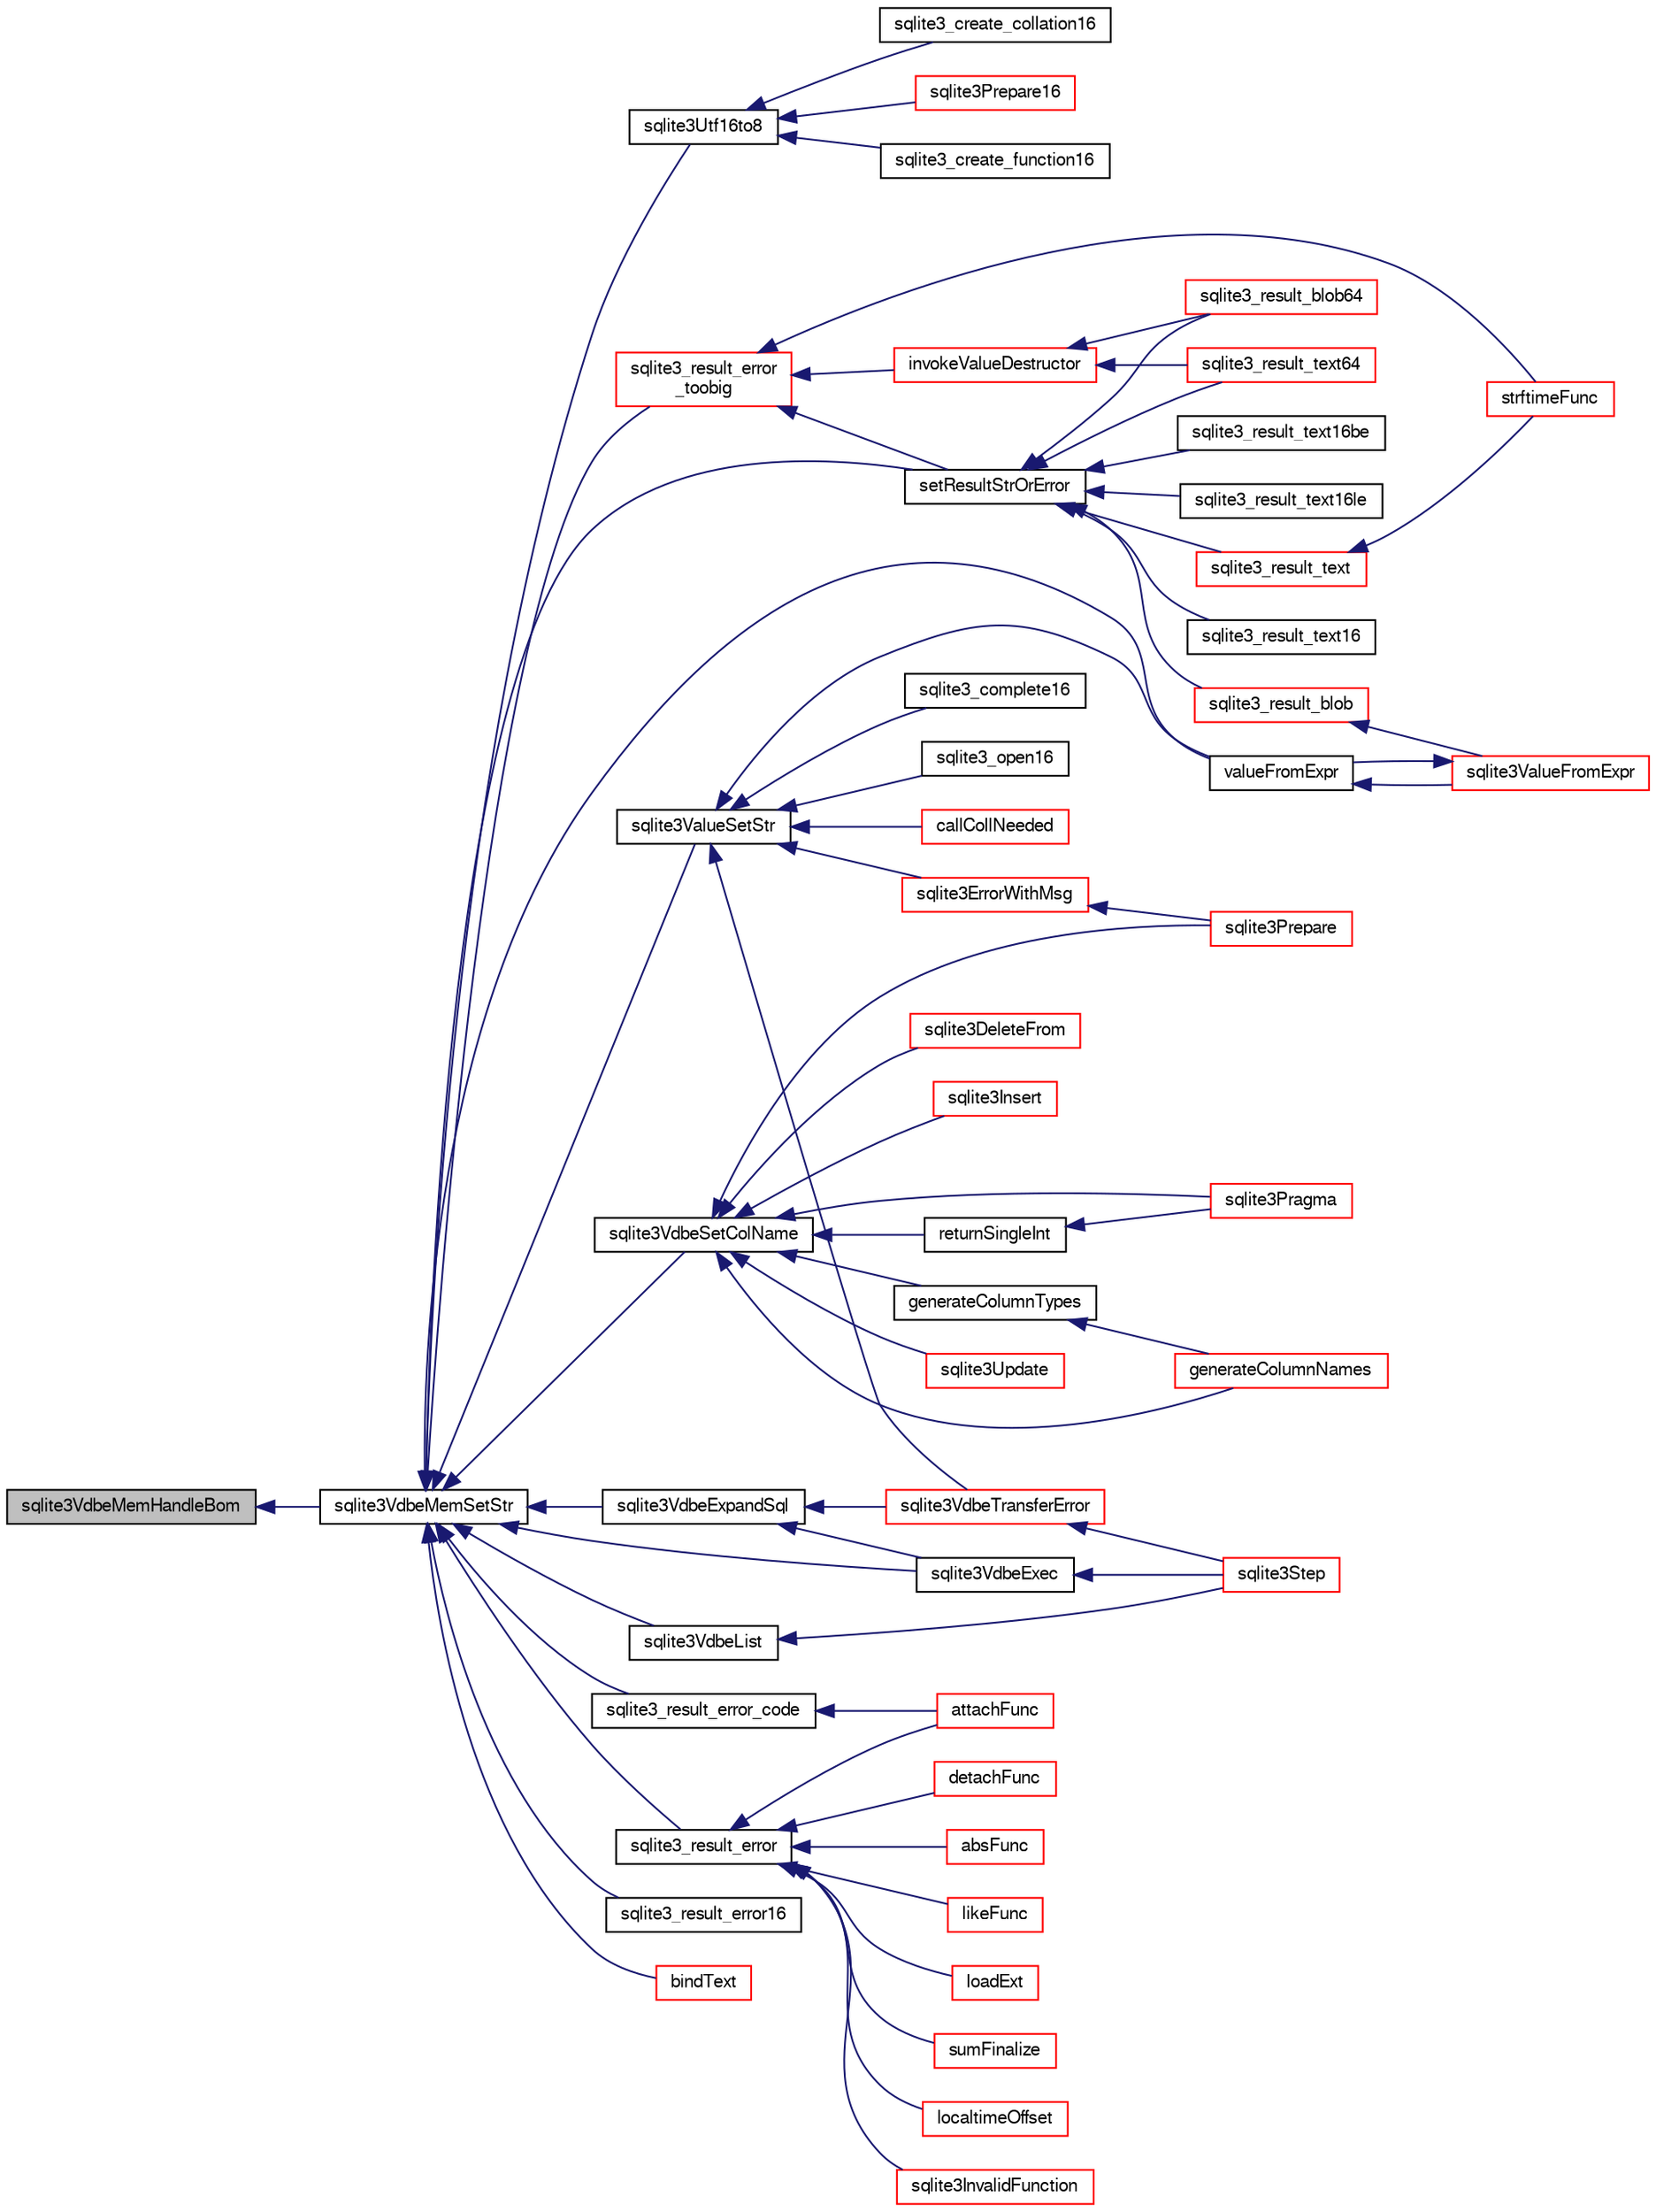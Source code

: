 digraph "sqlite3VdbeMemHandleBom"
{
  edge [fontname="FreeSans",fontsize="10",labelfontname="FreeSans",labelfontsize="10"];
  node [fontname="FreeSans",fontsize="10",shape=record];
  rankdir="LR";
  Node769766 [label="sqlite3VdbeMemHandleBom",height=0.2,width=0.4,color="black", fillcolor="grey75", style="filled", fontcolor="black"];
  Node769766 -> Node769767 [dir="back",color="midnightblue",fontsize="10",style="solid",fontname="FreeSans"];
  Node769767 [label="sqlite3VdbeMemSetStr",height=0.2,width=0.4,color="black", fillcolor="white", style="filled",URL="$sqlite3_8c.html#a9697bec7c3b512483638ea3646191d7d"];
  Node769767 -> Node769768 [dir="back",color="midnightblue",fontsize="10",style="solid",fontname="FreeSans"];
  Node769768 [label="sqlite3Utf16to8",height=0.2,width=0.4,color="black", fillcolor="white", style="filled",URL="$sqlite3_8c.html#a2c2d4b96de83192463964b77bdc524ae"];
  Node769768 -> Node769769 [dir="back",color="midnightblue",fontsize="10",style="solid",fontname="FreeSans"];
  Node769769 [label="sqlite3Prepare16",height=0.2,width=0.4,color="red", fillcolor="white", style="filled",URL="$sqlite3_8c.html#a5842e6724b91885125f83c438da1f15b"];
  Node769768 -> Node769772 [dir="back",color="midnightblue",fontsize="10",style="solid",fontname="FreeSans"];
  Node769772 [label="sqlite3_create_function16",height=0.2,width=0.4,color="black", fillcolor="white", style="filled",URL="$sqlite3_8h.html#a8751bf4e2e9dbc53f2df8c00a53b3ace"];
  Node769768 -> Node769773 [dir="back",color="midnightblue",fontsize="10",style="solid",fontname="FreeSans"];
  Node769773 [label="sqlite3_create_collation16",height=0.2,width=0.4,color="black", fillcolor="white", style="filled",URL="$sqlite3_8h.html#a445eeb90caf851d2c8e329142a5ee906"];
  Node769767 -> Node769774 [dir="back",color="midnightblue",fontsize="10",style="solid",fontname="FreeSans"];
  Node769774 [label="valueFromExpr",height=0.2,width=0.4,color="black", fillcolor="white", style="filled",URL="$sqlite3_8c.html#a08f91b27c0189e8b5bcdea6537466b7c"];
  Node769774 -> Node769775 [dir="back",color="midnightblue",fontsize="10",style="solid",fontname="FreeSans"];
  Node769775 [label="sqlite3ValueFromExpr",height=0.2,width=0.4,color="red", fillcolor="white", style="filled",URL="$sqlite3_8c.html#af103c812684544760641a1cd4d9745df"];
  Node769775 -> Node769774 [dir="back",color="midnightblue",fontsize="10",style="solid",fontname="FreeSans"];
  Node769767 -> Node769854 [dir="back",color="midnightblue",fontsize="10",style="solid",fontname="FreeSans"];
  Node769854 [label="sqlite3ValueSetStr",height=0.2,width=0.4,color="black", fillcolor="white", style="filled",URL="$sqlite3_8c.html#a1fd40749f47941ee97ff6d798e2bc67e"];
  Node769854 -> Node769855 [dir="back",color="midnightblue",fontsize="10",style="solid",fontname="FreeSans"];
  Node769855 [label="sqlite3ErrorWithMsg",height=0.2,width=0.4,color="red", fillcolor="white", style="filled",URL="$sqlite3_8c.html#a11feb4cd8e77d59df266587cfe1b2641"];
  Node769855 -> Node769977 [dir="back",color="midnightblue",fontsize="10",style="solid",fontname="FreeSans"];
  Node769977 [label="sqlite3Prepare",height=0.2,width=0.4,color="red", fillcolor="white", style="filled",URL="$sqlite3_8c.html#acb25890858d0bf4b12eb7aae569f0c7b"];
  Node769854 -> Node769774 [dir="back",color="midnightblue",fontsize="10",style="solid",fontname="FreeSans"];
  Node769854 -> Node770056 [dir="back",color="midnightblue",fontsize="10",style="solid",fontname="FreeSans"];
  Node770056 [label="sqlite3VdbeTransferError",height=0.2,width=0.4,color="red", fillcolor="white", style="filled",URL="$sqlite3_8c.html#aaf4a567b51602bb6d7bb150e6c72de69"];
  Node770056 -> Node769868 [dir="back",color="midnightblue",fontsize="10",style="solid",fontname="FreeSans"];
  Node769868 [label="sqlite3Step",height=0.2,width=0.4,color="red", fillcolor="white", style="filled",URL="$sqlite3_8c.html#a3f2872e873e2758a4beedad1d5113554"];
  Node769854 -> Node770057 [dir="back",color="midnightblue",fontsize="10",style="solid",fontname="FreeSans"];
  Node770057 [label="callCollNeeded",height=0.2,width=0.4,color="red", fillcolor="white", style="filled",URL="$sqlite3_8c.html#a4b69d70c8956d161ab4ec05d87ae1054"];
  Node769854 -> Node770089 [dir="back",color="midnightblue",fontsize="10",style="solid",fontname="FreeSans"];
  Node770089 [label="sqlite3_complete16",height=0.2,width=0.4,color="black", fillcolor="white", style="filled",URL="$sqlite3_8h.html#a3260341c2ef82787acca48414a1d03a1"];
  Node769854 -> Node770012 [dir="back",color="midnightblue",fontsize="10",style="solid",fontname="FreeSans"];
  Node770012 [label="sqlite3_open16",height=0.2,width=0.4,color="black", fillcolor="white", style="filled",URL="$sqlite3_8h.html#adbc401bb96713f32e553db32f6f3ca33"];
  Node769767 -> Node770090 [dir="back",color="midnightblue",fontsize="10",style="solid",fontname="FreeSans"];
  Node770090 [label="sqlite3VdbeList",height=0.2,width=0.4,color="black", fillcolor="white", style="filled",URL="$sqlite3_8c.html#a61f5dfb765135a9982025bab8944f7fd"];
  Node770090 -> Node769868 [dir="back",color="midnightblue",fontsize="10",style="solid",fontname="FreeSans"];
  Node769767 -> Node770091 [dir="back",color="midnightblue",fontsize="10",style="solid",fontname="FreeSans"];
  Node770091 [label="sqlite3VdbeSetColName",height=0.2,width=0.4,color="black", fillcolor="white", style="filled",URL="$sqlite3_8c.html#a05534e7d71a734a43c35ae061ef45e6e"];
  Node770091 -> Node769801 [dir="back",color="midnightblue",fontsize="10",style="solid",fontname="FreeSans"];
  Node769801 [label="sqlite3DeleteFrom",height=0.2,width=0.4,color="red", fillcolor="white", style="filled",URL="$sqlite3_8c.html#ab9b4b45349188b49eabb23f94608a091"];
  Node770091 -> Node769811 [dir="back",color="midnightblue",fontsize="10",style="solid",fontname="FreeSans"];
  Node769811 [label="sqlite3Insert",height=0.2,width=0.4,color="red", fillcolor="white", style="filled",URL="$sqlite3_8c.html#a5b17c9c2000bae6bdff8e6be48d7dc2b"];
  Node770091 -> Node770092 [dir="back",color="midnightblue",fontsize="10",style="solid",fontname="FreeSans"];
  Node770092 [label="returnSingleInt",height=0.2,width=0.4,color="black", fillcolor="white", style="filled",URL="$sqlite3_8c.html#ac113284b70126c8f10e1603da0b16b26"];
  Node770092 -> Node769814 [dir="back",color="midnightblue",fontsize="10",style="solid",fontname="FreeSans"];
  Node769814 [label="sqlite3Pragma",height=0.2,width=0.4,color="red", fillcolor="white", style="filled",URL="$sqlite3_8c.html#a111391370f58f8e6a6eca51fd34d62ed"];
  Node770091 -> Node769814 [dir="back",color="midnightblue",fontsize="10",style="solid",fontname="FreeSans"];
  Node770091 -> Node769977 [dir="back",color="midnightblue",fontsize="10",style="solid",fontname="FreeSans"];
  Node770091 -> Node770093 [dir="back",color="midnightblue",fontsize="10",style="solid",fontname="FreeSans"];
  Node770093 [label="generateColumnTypes",height=0.2,width=0.4,color="black", fillcolor="white", style="filled",URL="$sqlite3_8c.html#ab8cd9b03f3ad634e6b70d30f8633add9"];
  Node770093 -> Node770094 [dir="back",color="midnightblue",fontsize="10",style="solid",fontname="FreeSans"];
  Node770094 [label="generateColumnNames",height=0.2,width=0.4,color="red", fillcolor="white", style="filled",URL="$sqlite3_8c.html#a9373f35df9061335d5b371e7bbf22a11"];
  Node770091 -> Node770094 [dir="back",color="midnightblue",fontsize="10",style="solid",fontname="FreeSans"];
  Node770091 -> Node769809 [dir="back",color="midnightblue",fontsize="10",style="solid",fontname="FreeSans"];
  Node769809 [label="sqlite3Update",height=0.2,width=0.4,color="red", fillcolor="white", style="filled",URL="$sqlite3_8c.html#ac5aa67c46e8cc8174566fabe6809fafa"];
  Node769767 -> Node770095 [dir="back",color="midnightblue",fontsize="10",style="solid",fontname="FreeSans"];
  Node770095 [label="setResultStrOrError",height=0.2,width=0.4,color="black", fillcolor="white", style="filled",URL="$sqlite3_8c.html#af1d0f45c261a19434fad327798cc6d6b"];
  Node770095 -> Node770096 [dir="back",color="midnightblue",fontsize="10",style="solid",fontname="FreeSans"];
  Node770096 [label="sqlite3_result_blob",height=0.2,width=0.4,color="red", fillcolor="white", style="filled",URL="$sqlite3_8h.html#aa37a7968d2cc1824ff30313c9d2a8b3c"];
  Node770096 -> Node769775 [dir="back",color="midnightblue",fontsize="10",style="solid",fontname="FreeSans"];
  Node770095 -> Node770623 [dir="back",color="midnightblue",fontsize="10",style="solid",fontname="FreeSans"];
  Node770623 [label="sqlite3_result_blob64",height=0.2,width=0.4,color="red", fillcolor="white", style="filled",URL="$sqlite3_8h.html#a2705d099be89bf11179ab5b75b56a1b2"];
  Node770095 -> Node770624 [dir="back",color="midnightblue",fontsize="10",style="solid",fontname="FreeSans"];
  Node770624 [label="sqlite3_result_text",height=0.2,width=0.4,color="red", fillcolor="white", style="filled",URL="$sqlite3_8h.html#a2c06bc83045bd7986b89e5e8bd689bdf"];
  Node770624 -> Node770360 [dir="back",color="midnightblue",fontsize="10",style="solid",fontname="FreeSans"];
  Node770360 [label="strftimeFunc",height=0.2,width=0.4,color="red", fillcolor="white", style="filled",URL="$sqlite3_8c.html#af531defbf93ba3aef96decedeafb344f"];
  Node770095 -> Node770629 [dir="back",color="midnightblue",fontsize="10",style="solid",fontname="FreeSans"];
  Node770629 [label="sqlite3_result_text64",height=0.2,width=0.4,color="red", fillcolor="white", style="filled",URL="$sqlite3_8h.html#affa34bce1f22b7acb9e5b4ade4e09ee1"];
  Node770095 -> Node770630 [dir="back",color="midnightblue",fontsize="10",style="solid",fontname="FreeSans"];
  Node770630 [label="sqlite3_result_text16",height=0.2,width=0.4,color="black", fillcolor="white", style="filled",URL="$sqlite3_8h.html#af7d06a8a5c730d8d76a81994efd24741"];
  Node770095 -> Node770631 [dir="back",color="midnightblue",fontsize="10",style="solid",fontname="FreeSans"];
  Node770631 [label="sqlite3_result_text16be",height=0.2,width=0.4,color="black", fillcolor="white", style="filled",URL="$sqlite3_8h.html#a2d7956a1e23f09dd309c3f08539b6361"];
  Node770095 -> Node770632 [dir="back",color="midnightblue",fontsize="10",style="solid",fontname="FreeSans"];
  Node770632 [label="sqlite3_result_text16le",height=0.2,width=0.4,color="black", fillcolor="white", style="filled",URL="$sqlite3_8h.html#ae5cc54e4d40fcfad204fa09323a3cd20"];
  Node769767 -> Node770633 [dir="back",color="midnightblue",fontsize="10",style="solid",fontname="FreeSans"];
  Node770633 [label="sqlite3_result_error",height=0.2,width=0.4,color="black", fillcolor="white", style="filled",URL="$sqlite3_8h.html#a577161e1b67908b94f47007aaa6ae4c4"];
  Node770633 -> Node770634 [dir="back",color="midnightblue",fontsize="10",style="solid",fontname="FreeSans"];
  Node770634 [label="localtimeOffset",height=0.2,width=0.4,color="red", fillcolor="white", style="filled",URL="$sqlite3_8c.html#a90df73d3001a38322fee639ae369b637"];
  Node770633 -> Node770345 [dir="back",color="midnightblue",fontsize="10",style="solid",fontname="FreeSans"];
  Node770345 [label="sqlite3InvalidFunction",height=0.2,width=0.4,color="red", fillcolor="white", style="filled",URL="$sqlite3_8c.html#af6025be1f4733eabe60702a187c97da9"];
  Node770633 -> Node769891 [dir="back",color="midnightblue",fontsize="10",style="solid",fontname="FreeSans"];
  Node769891 [label="attachFunc",height=0.2,width=0.4,color="red", fillcolor="white", style="filled",URL="$sqlite3_8c.html#a69cb751a7da501b9a0aa37e0d7c3eaf7"];
  Node770633 -> Node769998 [dir="back",color="midnightblue",fontsize="10",style="solid",fontname="FreeSans"];
  Node769998 [label="detachFunc",height=0.2,width=0.4,color="red", fillcolor="white", style="filled",URL="$sqlite3_8c.html#a2b3dd04cb87abd088926ab0082a60b77"];
  Node770633 -> Node770636 [dir="back",color="midnightblue",fontsize="10",style="solid",fontname="FreeSans"];
  Node770636 [label="absFunc",height=0.2,width=0.4,color="red", fillcolor="white", style="filled",URL="$sqlite3_8c.html#af271994a34f441432d50d7095e0ed23d"];
  Node770633 -> Node770404 [dir="back",color="midnightblue",fontsize="10",style="solid",fontname="FreeSans"];
  Node770404 [label="likeFunc",height=0.2,width=0.4,color="red", fillcolor="white", style="filled",URL="$sqlite3_8c.html#a066cc91be49c444497acfa7f2e7dfbd3"];
  Node770633 -> Node770349 [dir="back",color="midnightblue",fontsize="10",style="solid",fontname="FreeSans"];
  Node770349 [label="loadExt",height=0.2,width=0.4,color="red", fillcolor="white", style="filled",URL="$sqlite3_8c.html#a9f9125be634178265fb95e98b8304548"];
  Node770633 -> Node770560 [dir="back",color="midnightblue",fontsize="10",style="solid",fontname="FreeSans"];
  Node770560 [label="sumFinalize",height=0.2,width=0.4,color="red", fillcolor="white", style="filled",URL="$sqlite3_8c.html#a09f66b45d4b3b0e332744766a4f944fb"];
  Node769767 -> Node770637 [dir="back",color="midnightblue",fontsize="10",style="solid",fontname="FreeSans"];
  Node770637 [label="sqlite3_result_error16",height=0.2,width=0.4,color="black", fillcolor="white", style="filled",URL="$sqlite3_8h.html#a2baa2d4dd3dc187608d942f3edfd46da"];
  Node769767 -> Node770638 [dir="back",color="midnightblue",fontsize="10",style="solid",fontname="FreeSans"];
  Node770638 [label="sqlite3_result_error_code",height=0.2,width=0.4,color="black", fillcolor="white", style="filled",URL="$sqlite3_8h.html#ac7ad2457fb9a1b7b772caf8e48deb8bc"];
  Node770638 -> Node769891 [dir="back",color="midnightblue",fontsize="10",style="solid",fontname="FreeSans"];
  Node769767 -> Node770639 [dir="back",color="midnightblue",fontsize="10",style="solid",fontname="FreeSans"];
  Node770639 [label="sqlite3_result_error\l_toobig",height=0.2,width=0.4,color="red", fillcolor="white", style="filled",URL="$sqlite3_8h.html#ad4f0c5e8c9421d0c4550c1a108221abe"];
  Node770639 -> Node770360 [dir="back",color="midnightblue",fontsize="10",style="solid",fontname="FreeSans"];
  Node770639 -> Node770095 [dir="back",color="midnightblue",fontsize="10",style="solid",fontname="FreeSans"];
  Node770639 -> Node770640 [dir="back",color="midnightblue",fontsize="10",style="solid",fontname="FreeSans"];
  Node770640 [label="invokeValueDestructor",height=0.2,width=0.4,color="red", fillcolor="white", style="filled",URL="$sqlite3_8c.html#ab6a71a03da4ffd155b8e6749d830c33a"];
  Node770640 -> Node770623 [dir="back",color="midnightblue",fontsize="10",style="solid",fontname="FreeSans"];
  Node770640 -> Node770629 [dir="back",color="midnightblue",fontsize="10",style="solid",fontname="FreeSans"];
  Node769767 -> Node770484 [dir="back",color="midnightblue",fontsize="10",style="solid",fontname="FreeSans"];
  Node770484 [label="bindText",height=0.2,width=0.4,color="red", fillcolor="white", style="filled",URL="$sqlite3_8c.html#acdec2c68ea6b14a08bcfea9cfd32b2f2"];
  Node769767 -> Node770501 [dir="back",color="midnightblue",fontsize="10",style="solid",fontname="FreeSans"];
  Node770501 [label="sqlite3VdbeExpandSql",height=0.2,width=0.4,color="black", fillcolor="white", style="filled",URL="$sqlite3_8c.html#a5a497837d5d69b92e7bca23673589c69"];
  Node770501 -> Node770056 [dir="back",color="midnightblue",fontsize="10",style="solid",fontname="FreeSans"];
  Node770501 -> Node769867 [dir="back",color="midnightblue",fontsize="10",style="solid",fontname="FreeSans"];
  Node769867 [label="sqlite3VdbeExec",height=0.2,width=0.4,color="black", fillcolor="white", style="filled",URL="$sqlite3_8c.html#a8ce40a614bdc56719c4d642b1e4dfb21"];
  Node769867 -> Node769868 [dir="back",color="midnightblue",fontsize="10",style="solid",fontname="FreeSans"];
  Node769767 -> Node769867 [dir="back",color="midnightblue",fontsize="10",style="solid",fontname="FreeSans"];
}

